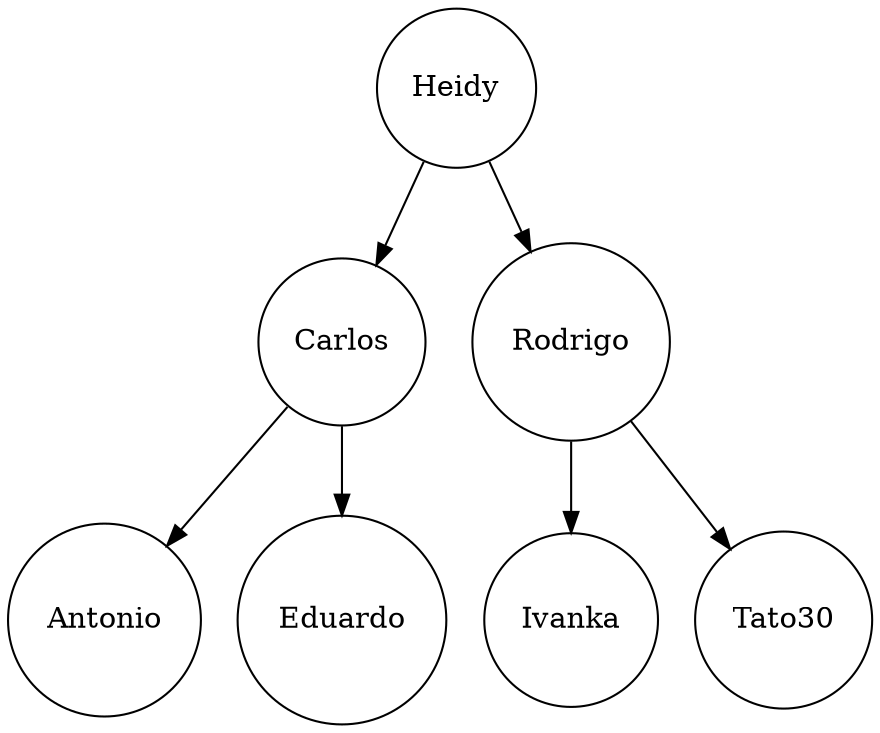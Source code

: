 digraph g{ node [shape = circle];Heidy;
Heidy->Carlos;
Heidy->Rodrigo;
Carlos->Antonio;
Carlos->Eduardo;
Rodrigo->Ivanka;
Rodrigo->Tato30;
}